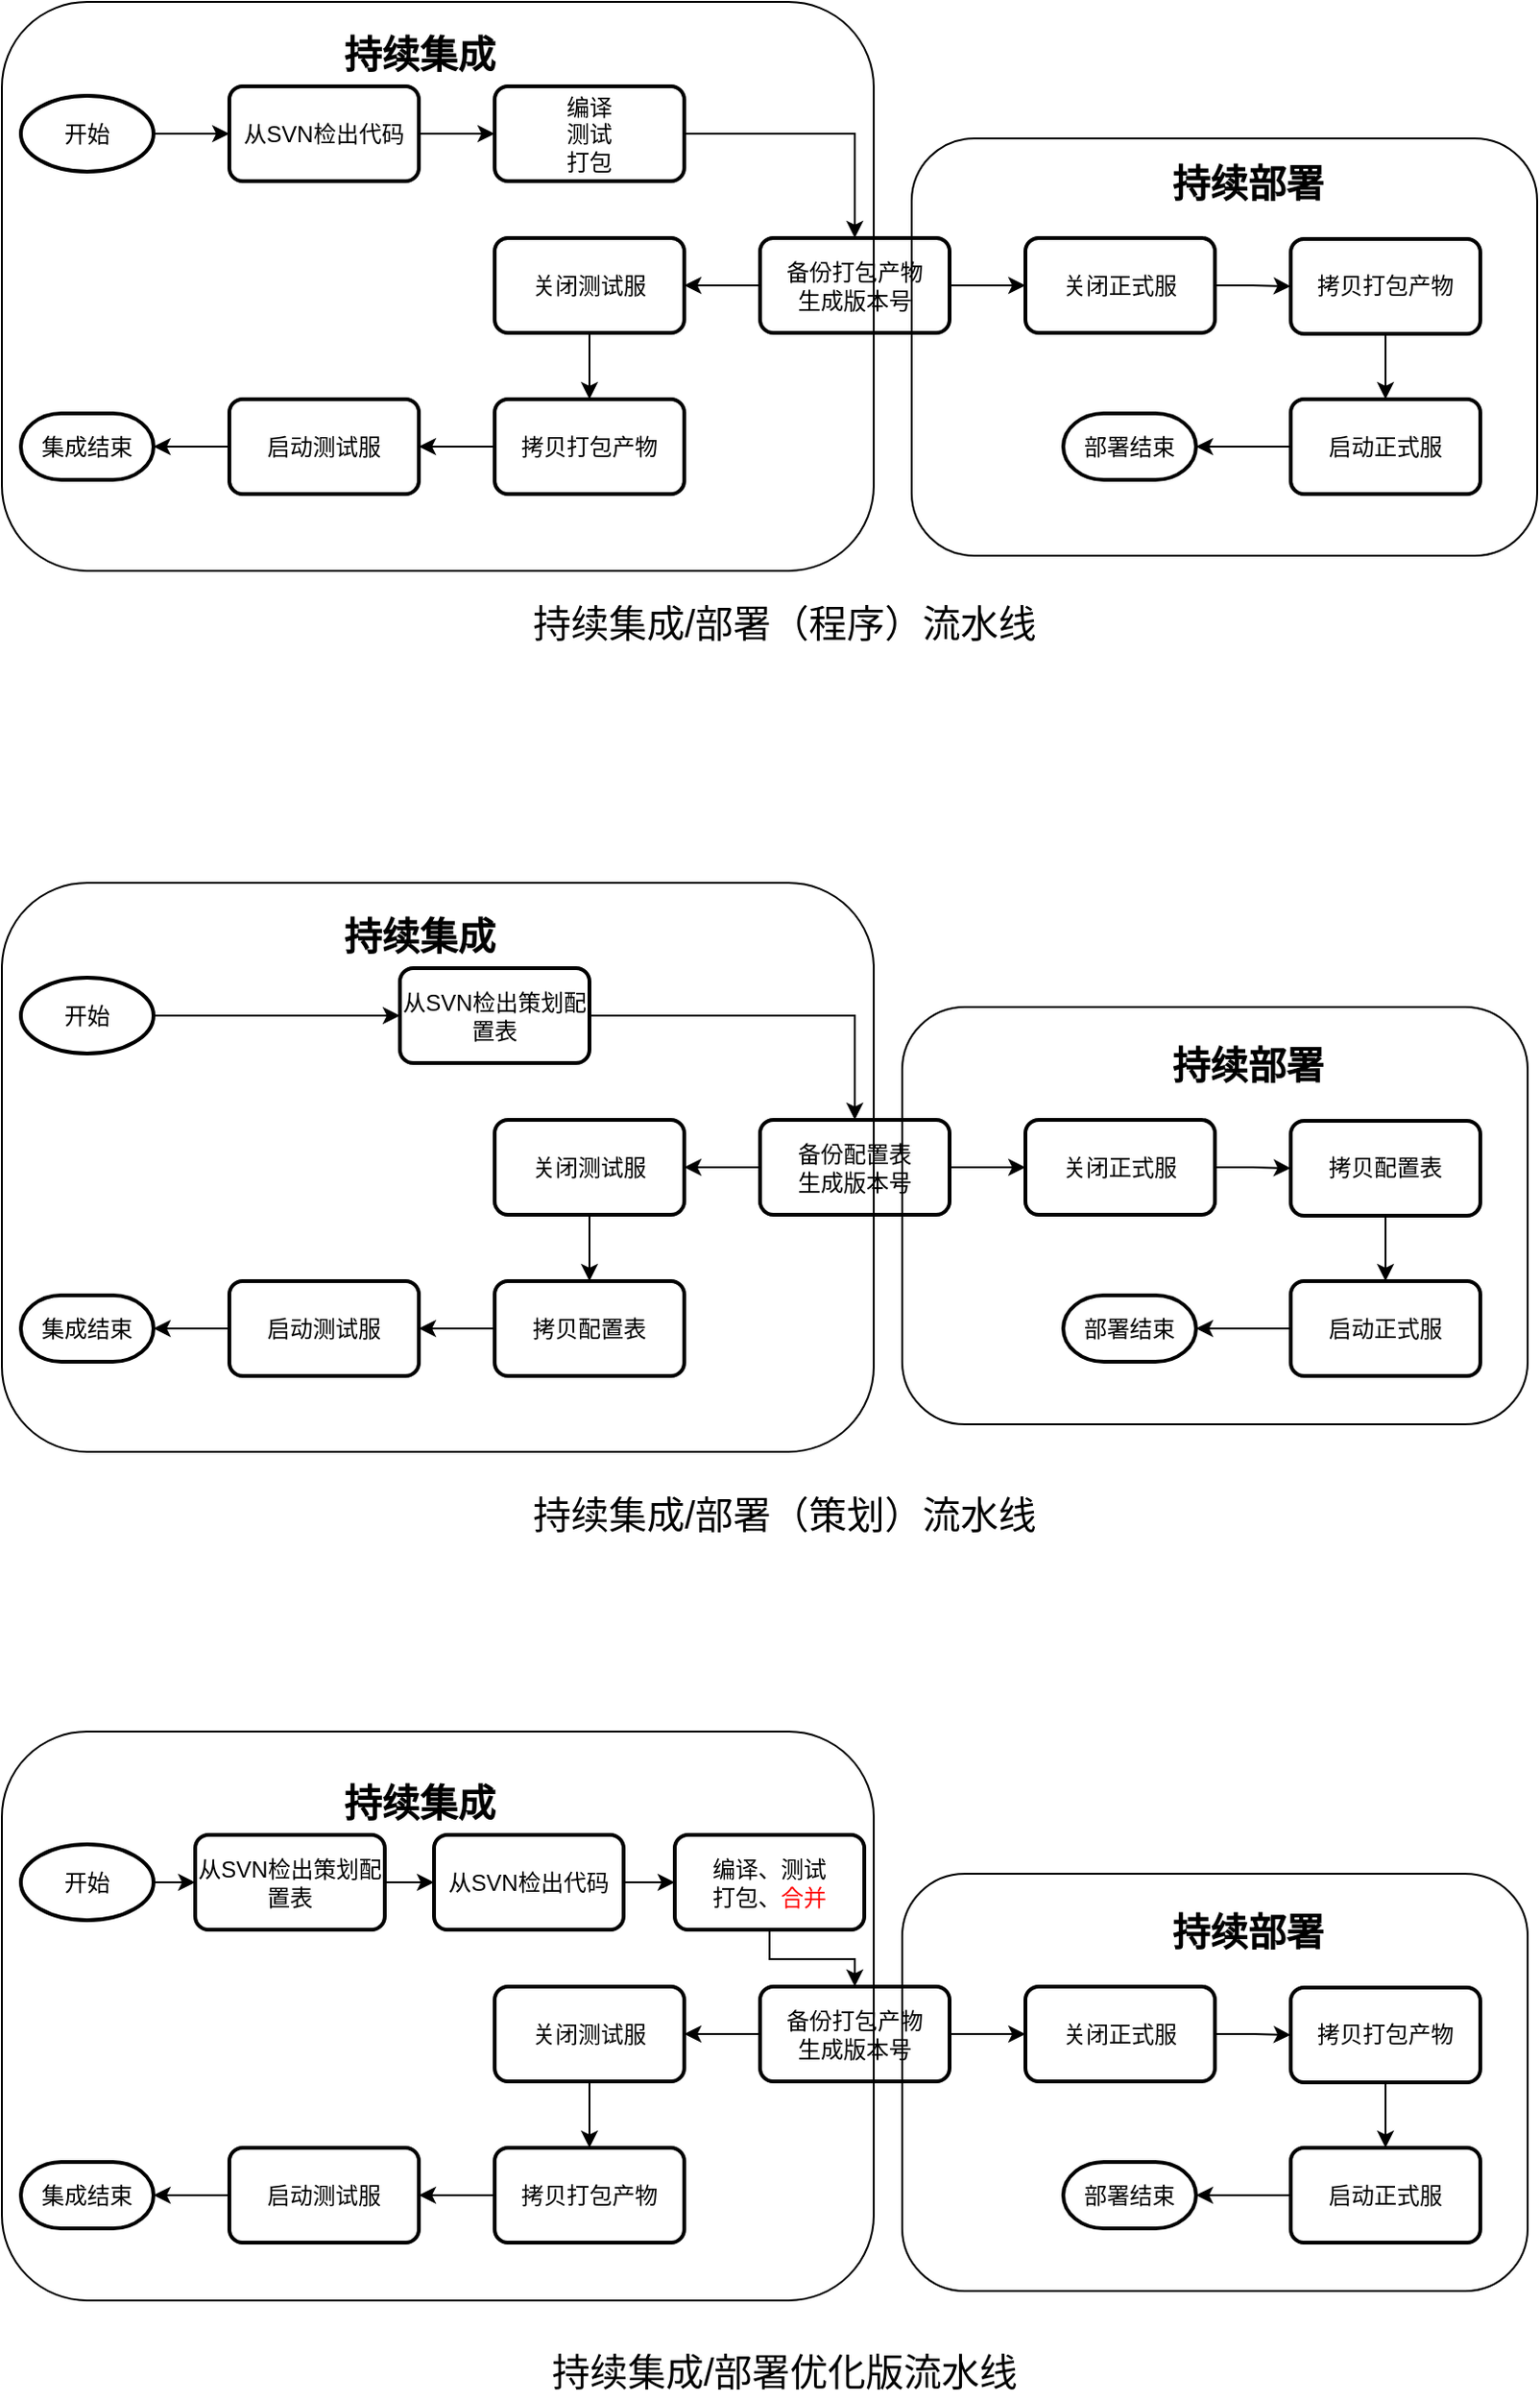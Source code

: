 <mxfile version="11.0.8" type="github"><diagram id="DAxNncxdPKb8huAuDV34" name="第 1 页"><mxGraphModel dx="1422" dy="759" grid="1" gridSize="10" guides="1" tooltips="1" connect="1" arrows="1" fold="1" page="1" pageScale="1" pageWidth="827" pageHeight="1169" math="0" shadow="0"><root><mxCell id="0"/><mxCell id="1" parent="0"/><mxCell id="uBX6GO0lkTKA9ws29C6M-3" value="" style="edgeStyle=orthogonalEdgeStyle;rounded=0;orthogonalLoop=1;jettySize=auto;html=1;" parent="1" source="uBX6GO0lkTKA9ws29C6M-1" target="uBX6GO0lkTKA9ws29C6M-2" edge="1"><mxGeometry relative="1" as="geometry"/></mxCell><mxCell id="uBX6GO0lkTKA9ws29C6M-1" value="开始" style="strokeWidth=2;html=1;shape=mxgraph.flowchart.start_1;whiteSpace=wrap;" parent="1" vertex="1"><mxGeometry x="10" y="267.5" width="70" height="40" as="geometry"/></mxCell><mxCell id="uBX6GO0lkTKA9ws29C6M-5" value="" style="edgeStyle=orthogonalEdgeStyle;rounded=0;orthogonalLoop=1;jettySize=auto;html=1;" parent="1" source="uBX6GO0lkTKA9ws29C6M-2" target="uBX6GO0lkTKA9ws29C6M-4" edge="1"><mxGeometry relative="1" as="geometry"/></mxCell><mxCell id="uBX6GO0lkTKA9ws29C6M-2" value="从SVN检出代码" style="rounded=1;whiteSpace=wrap;html=1;absoluteArcSize=1;arcSize=14;strokeWidth=2;" parent="1" vertex="1"><mxGeometry x="120" y="262.5" width="100" height="50" as="geometry"/></mxCell><mxCell id="uBX6GO0lkTKA9ws29C6M-7" value="" style="edgeStyle=orthogonalEdgeStyle;rounded=0;orthogonalLoop=1;jettySize=auto;html=1;" parent="1" source="uBX6GO0lkTKA9ws29C6M-4" target="uBX6GO0lkTKA9ws29C6M-6" edge="1"><mxGeometry relative="1" as="geometry"/></mxCell><mxCell id="uBX6GO0lkTKA9ws29C6M-4" value="&lt;div&gt;编译&lt;/div&gt;&lt;div&gt;测试&lt;/div&gt;&lt;div&gt;打包&lt;/div&gt;" style="rounded=1;whiteSpace=wrap;html=1;absoluteArcSize=1;arcSize=14;strokeWidth=2;" parent="1" vertex="1"><mxGeometry x="260" y="262.5" width="100" height="50" as="geometry"/></mxCell><mxCell id="9Hxr84d4E7dK_ZNgfjIY-11" style="edgeStyle=orthogonalEdgeStyle;rounded=0;orthogonalLoop=1;jettySize=auto;html=1;exitX=0;exitY=0.5;exitDx=0;exitDy=0;entryX=1;entryY=0.5;entryDx=0;entryDy=0;" edge="1" parent="1" source="uBX6GO0lkTKA9ws29C6M-6" target="uBX6GO0lkTKA9ws29C6M-8"><mxGeometry relative="1" as="geometry"/></mxCell><mxCell id="9Hxr84d4E7dK_ZNgfjIY-12" value="" style="edgeStyle=orthogonalEdgeStyle;rounded=0;orthogonalLoop=1;jettySize=auto;html=1;" edge="1" parent="1" source="uBX6GO0lkTKA9ws29C6M-6" target="9Hxr84d4E7dK_ZNgfjIY-1"><mxGeometry relative="1" as="geometry"/></mxCell><mxCell id="uBX6GO0lkTKA9ws29C6M-6" value="&lt;div&gt;备份打包产物&lt;/div&gt;&lt;div&gt;生成版本号&lt;br&gt;&lt;/div&gt;" style="rounded=1;whiteSpace=wrap;html=1;absoluteArcSize=1;arcSize=14;strokeWidth=2;" parent="1" vertex="1"><mxGeometry x="400" y="342.5" width="100" height="50" as="geometry"/></mxCell><mxCell id="uBX6GO0lkTKA9ws29C6M-13" value="" style="edgeStyle=orthogonalEdgeStyle;rounded=0;orthogonalLoop=1;jettySize=auto;html=1;" parent="1" source="uBX6GO0lkTKA9ws29C6M-8" target="uBX6GO0lkTKA9ws29C6M-9" edge="1"><mxGeometry relative="1" as="geometry"/></mxCell><mxCell id="uBX6GO0lkTKA9ws29C6M-8" value="关闭测试服" style="rounded=1;whiteSpace=wrap;html=1;absoluteArcSize=1;arcSize=14;strokeWidth=2;" parent="1" vertex="1"><mxGeometry x="260" y="342.5" width="100" height="50" as="geometry"/></mxCell><mxCell id="uBX6GO0lkTKA9ws29C6M-11" value="" style="edgeStyle=orthogonalEdgeStyle;rounded=0;orthogonalLoop=1;jettySize=auto;html=1;" parent="1" source="uBX6GO0lkTKA9ws29C6M-9" target="uBX6GO0lkTKA9ws29C6M-10" edge="1"><mxGeometry relative="1" as="geometry"/></mxCell><mxCell id="uBX6GO0lkTKA9ws29C6M-9" value="拷贝打包产物" style="rounded=1;whiteSpace=wrap;html=1;absoluteArcSize=1;arcSize=14;strokeWidth=2;" parent="1" vertex="1"><mxGeometry x="260" y="427.5" width="100" height="50" as="geometry"/></mxCell><mxCell id="uBX6GO0lkTKA9ws29C6M-15" value="" style="edgeStyle=orthogonalEdgeStyle;rounded=0;orthogonalLoop=1;jettySize=auto;html=1;" parent="1" source="uBX6GO0lkTKA9ws29C6M-10" target="uBX6GO0lkTKA9ws29C6M-14" edge="1"><mxGeometry relative="1" as="geometry"/></mxCell><mxCell id="uBX6GO0lkTKA9ws29C6M-10" value="启动测试服" style="rounded=1;whiteSpace=wrap;html=1;absoluteArcSize=1;arcSize=14;strokeWidth=2;" parent="1" vertex="1"><mxGeometry x="120" y="427.5" width="100" height="50" as="geometry"/></mxCell><mxCell id="uBX6GO0lkTKA9ws29C6M-14" value="集成结束" style="strokeWidth=2;html=1;shape=mxgraph.flowchart.terminator;whiteSpace=wrap;" parent="1" vertex="1"><mxGeometry x="10" y="435" width="70" height="35" as="geometry"/></mxCell><mxCell id="9Hxr84d4E7dK_ZNgfjIY-13" value="" style="edgeStyle=orthogonalEdgeStyle;rounded=0;orthogonalLoop=1;jettySize=auto;html=1;" edge="1" parent="1" source="9Hxr84d4E7dK_ZNgfjIY-1" target="9Hxr84d4E7dK_ZNgfjIY-2"><mxGeometry relative="1" as="geometry"/></mxCell><mxCell id="9Hxr84d4E7dK_ZNgfjIY-1" value="关闭正式服" style="rounded=1;whiteSpace=wrap;html=1;absoluteArcSize=1;arcSize=14;strokeWidth=2;" vertex="1" parent="1"><mxGeometry x="540" y="342.5" width="100" height="50" as="geometry"/></mxCell><mxCell id="9Hxr84d4E7dK_ZNgfjIY-14" value="" style="edgeStyle=orthogonalEdgeStyle;rounded=0;orthogonalLoop=1;jettySize=auto;html=1;" edge="1" parent="1" source="9Hxr84d4E7dK_ZNgfjIY-2" target="9Hxr84d4E7dK_ZNgfjIY-3"><mxGeometry relative="1" as="geometry"/></mxCell><mxCell id="9Hxr84d4E7dK_ZNgfjIY-2" value="拷贝打包产物" style="rounded=1;whiteSpace=wrap;html=1;absoluteArcSize=1;arcSize=14;strokeWidth=2;" vertex="1" parent="1"><mxGeometry x="680" y="343" width="100" height="50" as="geometry"/></mxCell><mxCell id="9Hxr84d4E7dK_ZNgfjIY-15" value="" style="edgeStyle=orthogonalEdgeStyle;rounded=0;orthogonalLoop=1;jettySize=auto;html=1;" edge="1" parent="1" source="9Hxr84d4E7dK_ZNgfjIY-3" target="9Hxr84d4E7dK_ZNgfjIY-5"><mxGeometry relative="1" as="geometry"/></mxCell><mxCell id="9Hxr84d4E7dK_ZNgfjIY-3" value="启动正式服" style="rounded=1;whiteSpace=wrap;html=1;absoluteArcSize=1;arcSize=14;strokeWidth=2;" vertex="1" parent="1"><mxGeometry x="680" y="427.5" width="100" height="50" as="geometry"/></mxCell><mxCell id="9Hxr84d4E7dK_ZNgfjIY-5" value="部署结束" style="strokeWidth=2;html=1;shape=mxgraph.flowchart.terminator;whiteSpace=wrap;" vertex="1" parent="1"><mxGeometry x="560" y="435" width="70" height="35" as="geometry"/></mxCell><mxCell id="9Hxr84d4E7dK_ZNgfjIY-10" value="" style="rounded=1;whiteSpace=wrap;html=1;fillColor=none;" vertex="1" parent="1"><mxGeometry y="218" width="460" height="300" as="geometry"/></mxCell><mxCell id="9Hxr84d4E7dK_ZNgfjIY-16" value="" style="rounded=1;whiteSpace=wrap;html=1;fillColor=none;" vertex="1" parent="1"><mxGeometry x="480" y="290" width="330" height="220" as="geometry"/></mxCell><mxCell id="9Hxr84d4E7dK_ZNgfjIY-17" value="持续集成" style="text;html=1;strokeColor=none;fillColor=none;align=center;verticalAlign=middle;whiteSpace=wrap;rounded=0;fontStyle=1;fontSize=20;" vertex="1" parent="1"><mxGeometry x="172.5" y="230" width="95" height="30" as="geometry"/></mxCell><mxCell id="9Hxr84d4E7dK_ZNgfjIY-18" value="持续部署" style="text;html=1;strokeColor=none;fillColor=none;align=center;verticalAlign=middle;whiteSpace=wrap;rounded=0;fontStyle=1;fontSize=20;" vertex="1" parent="1"><mxGeometry x="610" y="297.5" width="95" height="30" as="geometry"/></mxCell><mxCell id="9Hxr84d4E7dK_ZNgfjIY-19" value="" style="edgeStyle=orthogonalEdgeStyle;rounded=0;orthogonalLoop=1;jettySize=auto;html=1;" edge="1" parent="1" source="9Hxr84d4E7dK_ZNgfjIY-20" target="9Hxr84d4E7dK_ZNgfjIY-22"><mxGeometry relative="1" as="geometry"/></mxCell><mxCell id="9Hxr84d4E7dK_ZNgfjIY-20" value="开始" style="strokeWidth=2;html=1;shape=mxgraph.flowchart.start_1;whiteSpace=wrap;" vertex="1" parent="1"><mxGeometry x="10" y="732.5" width="70" height="40" as="geometry"/></mxCell><mxCell id="9Hxr84d4E7dK_ZNgfjIY-48" style="edgeStyle=orthogonalEdgeStyle;rounded=0;orthogonalLoop=1;jettySize=auto;html=1;entryX=0.5;entryY=0;entryDx=0;entryDy=0;fontSize=20;" edge="1" parent="1" source="9Hxr84d4E7dK_ZNgfjIY-22" target="9Hxr84d4E7dK_ZNgfjIY-27"><mxGeometry relative="1" as="geometry"/></mxCell><mxCell id="9Hxr84d4E7dK_ZNgfjIY-22" value="从SVN检出策划配置表" style="rounded=1;whiteSpace=wrap;html=1;absoluteArcSize=1;arcSize=14;strokeWidth=2;" vertex="1" parent="1"><mxGeometry x="210" y="727.5" width="100" height="50" as="geometry"/></mxCell><mxCell id="9Hxr84d4E7dK_ZNgfjIY-25" style="edgeStyle=orthogonalEdgeStyle;rounded=0;orthogonalLoop=1;jettySize=auto;html=1;exitX=0;exitY=0.5;exitDx=0;exitDy=0;entryX=1;entryY=0.5;entryDx=0;entryDy=0;" edge="1" parent="1" source="9Hxr84d4E7dK_ZNgfjIY-27" target="9Hxr84d4E7dK_ZNgfjIY-29"><mxGeometry relative="1" as="geometry"/></mxCell><mxCell id="9Hxr84d4E7dK_ZNgfjIY-26" value="" style="edgeStyle=orthogonalEdgeStyle;rounded=0;orthogonalLoop=1;jettySize=auto;html=1;" edge="1" parent="1" source="9Hxr84d4E7dK_ZNgfjIY-27" target="9Hxr84d4E7dK_ZNgfjIY-36"><mxGeometry relative="1" as="geometry"/></mxCell><mxCell id="9Hxr84d4E7dK_ZNgfjIY-27" value="&lt;div&gt;备份配置表&lt;/div&gt;&lt;div&gt;生成版本号&lt;br&gt;&lt;/div&gt;" style="rounded=1;whiteSpace=wrap;html=1;absoluteArcSize=1;arcSize=14;strokeWidth=2;" vertex="1" parent="1"><mxGeometry x="400" y="807.5" width="100" height="50" as="geometry"/></mxCell><mxCell id="9Hxr84d4E7dK_ZNgfjIY-28" value="" style="edgeStyle=orthogonalEdgeStyle;rounded=0;orthogonalLoop=1;jettySize=auto;html=1;" edge="1" parent="1" source="9Hxr84d4E7dK_ZNgfjIY-29" target="9Hxr84d4E7dK_ZNgfjIY-31"><mxGeometry relative="1" as="geometry"/></mxCell><mxCell id="9Hxr84d4E7dK_ZNgfjIY-29" value="关闭测试服" style="rounded=1;whiteSpace=wrap;html=1;absoluteArcSize=1;arcSize=14;strokeWidth=2;" vertex="1" parent="1"><mxGeometry x="260" y="807.5" width="100" height="50" as="geometry"/></mxCell><mxCell id="9Hxr84d4E7dK_ZNgfjIY-30" value="" style="edgeStyle=orthogonalEdgeStyle;rounded=0;orthogonalLoop=1;jettySize=auto;html=1;" edge="1" parent="1" source="9Hxr84d4E7dK_ZNgfjIY-31" target="9Hxr84d4E7dK_ZNgfjIY-33"><mxGeometry relative="1" as="geometry"/></mxCell><mxCell id="9Hxr84d4E7dK_ZNgfjIY-31" value="拷贝配置表" style="rounded=1;whiteSpace=wrap;html=1;absoluteArcSize=1;arcSize=14;strokeWidth=2;" vertex="1" parent="1"><mxGeometry x="260" y="892.5" width="100" height="50" as="geometry"/></mxCell><mxCell id="9Hxr84d4E7dK_ZNgfjIY-32" value="" style="edgeStyle=orthogonalEdgeStyle;rounded=0;orthogonalLoop=1;jettySize=auto;html=1;" edge="1" parent="1" source="9Hxr84d4E7dK_ZNgfjIY-33" target="9Hxr84d4E7dK_ZNgfjIY-34"><mxGeometry relative="1" as="geometry"/></mxCell><mxCell id="9Hxr84d4E7dK_ZNgfjIY-33" value="启动测试服" style="rounded=1;whiteSpace=wrap;html=1;absoluteArcSize=1;arcSize=14;strokeWidth=2;" vertex="1" parent="1"><mxGeometry x="120" y="892.5" width="100" height="50" as="geometry"/></mxCell><mxCell id="9Hxr84d4E7dK_ZNgfjIY-34" value="集成结束" style="strokeWidth=2;html=1;shape=mxgraph.flowchart.terminator;whiteSpace=wrap;" vertex="1" parent="1"><mxGeometry x="10" y="900" width="70" height="35" as="geometry"/></mxCell><mxCell id="9Hxr84d4E7dK_ZNgfjIY-35" value="" style="edgeStyle=orthogonalEdgeStyle;rounded=0;orthogonalLoop=1;jettySize=auto;html=1;" edge="1" parent="1" source="9Hxr84d4E7dK_ZNgfjIY-36" target="9Hxr84d4E7dK_ZNgfjIY-38"><mxGeometry relative="1" as="geometry"/></mxCell><mxCell id="9Hxr84d4E7dK_ZNgfjIY-36" value="关闭正式服" style="rounded=1;whiteSpace=wrap;html=1;absoluteArcSize=1;arcSize=14;strokeWidth=2;" vertex="1" parent="1"><mxGeometry x="540" y="807.5" width="100" height="50" as="geometry"/></mxCell><mxCell id="9Hxr84d4E7dK_ZNgfjIY-37" value="" style="edgeStyle=orthogonalEdgeStyle;rounded=0;orthogonalLoop=1;jettySize=auto;html=1;" edge="1" parent="1" source="9Hxr84d4E7dK_ZNgfjIY-38" target="9Hxr84d4E7dK_ZNgfjIY-40"><mxGeometry relative="1" as="geometry"/></mxCell><mxCell id="9Hxr84d4E7dK_ZNgfjIY-38" value="拷贝配置表" style="rounded=1;whiteSpace=wrap;html=1;absoluteArcSize=1;arcSize=14;strokeWidth=2;" vertex="1" parent="1"><mxGeometry x="680" y="808" width="100" height="50" as="geometry"/></mxCell><mxCell id="9Hxr84d4E7dK_ZNgfjIY-39" value="" style="edgeStyle=orthogonalEdgeStyle;rounded=0;orthogonalLoop=1;jettySize=auto;html=1;" edge="1" parent="1" source="9Hxr84d4E7dK_ZNgfjIY-40" target="9Hxr84d4E7dK_ZNgfjIY-41"><mxGeometry relative="1" as="geometry"/></mxCell><mxCell id="9Hxr84d4E7dK_ZNgfjIY-40" value="启动正式服" style="rounded=1;whiteSpace=wrap;html=1;absoluteArcSize=1;arcSize=14;strokeWidth=2;" vertex="1" parent="1"><mxGeometry x="680" y="892.5" width="100" height="50" as="geometry"/></mxCell><mxCell id="9Hxr84d4E7dK_ZNgfjIY-41" value="部署结束" style="strokeWidth=2;html=1;shape=mxgraph.flowchart.terminator;whiteSpace=wrap;" vertex="1" parent="1"><mxGeometry x="560" y="900" width="70" height="35" as="geometry"/></mxCell><mxCell id="9Hxr84d4E7dK_ZNgfjIY-43" value="" style="rounded=1;whiteSpace=wrap;html=1;fillColor=none;" vertex="1" parent="1"><mxGeometry x="475" y="748" width="330" height="220" as="geometry"/></mxCell><mxCell id="9Hxr84d4E7dK_ZNgfjIY-44" value="持续集成" style="text;html=1;strokeColor=none;fillColor=none;align=center;verticalAlign=middle;whiteSpace=wrap;rounded=0;fontStyle=1;fontSize=20;" vertex="1" parent="1"><mxGeometry x="172.5" y="695" width="95" height="30" as="geometry"/></mxCell><mxCell id="9Hxr84d4E7dK_ZNgfjIY-45" value="持续部署" style="text;html=1;strokeColor=none;fillColor=none;align=center;verticalAlign=middle;whiteSpace=wrap;rounded=0;fontStyle=1;fontSize=20;" vertex="1" parent="1"><mxGeometry x="610" y="762.5" width="95" height="30" as="geometry"/></mxCell><mxCell id="9Hxr84d4E7dK_ZNgfjIY-42" value="" style="rounded=1;whiteSpace=wrap;html=1;fillColor=none;" vertex="1" parent="1"><mxGeometry y="682.5" width="460" height="300" as="geometry"/></mxCell><mxCell id="9Hxr84d4E7dK_ZNgfjIY-49" value="持续集成/部署（程序）流水线" style="text;html=1;strokeColor=none;fillColor=none;align=center;verticalAlign=middle;whiteSpace=wrap;rounded=0;fontStyle=0;fontSize=20;" vertex="1" parent="1"><mxGeometry x="243" y="530" width="340" height="30" as="geometry"/></mxCell><mxCell id="9Hxr84d4E7dK_ZNgfjIY-50" value="持续集成/部署（策划）流水线" style="text;html=1;strokeColor=none;fillColor=none;align=center;verticalAlign=middle;whiteSpace=wrap;rounded=0;fontStyle=0;fontSize=20;" vertex="1" parent="1"><mxGeometry x="243" y="1000" width="340" height="30" as="geometry"/></mxCell><mxCell id="9Hxr84d4E7dK_ZNgfjIY-83" style="edgeStyle=orthogonalEdgeStyle;rounded=0;orthogonalLoop=1;jettySize=auto;html=1;exitX=1;exitY=0.5;exitDx=0;exitDy=0;exitPerimeter=0;entryX=0;entryY=0.5;entryDx=0;entryDy=0;fontSize=20;" edge="1" parent="1" source="9Hxr84d4E7dK_ZNgfjIY-52" target="9Hxr84d4E7dK_ZNgfjIY-80"><mxGeometry relative="1" as="geometry"/></mxCell><mxCell id="9Hxr84d4E7dK_ZNgfjIY-52" value="开始" style="strokeWidth=2;html=1;shape=mxgraph.flowchart.start_1;whiteSpace=wrap;" vertex="1" parent="1"><mxGeometry x="10" y="1189.5" width="70" height="40" as="geometry"/></mxCell><mxCell id="9Hxr84d4E7dK_ZNgfjIY-53" value="" style="edgeStyle=orthogonalEdgeStyle;rounded=0;orthogonalLoop=1;jettySize=auto;html=1;" edge="1" parent="1" source="9Hxr84d4E7dK_ZNgfjIY-54" target="9Hxr84d4E7dK_ZNgfjIY-56"><mxGeometry relative="1" as="geometry"/></mxCell><mxCell id="9Hxr84d4E7dK_ZNgfjIY-54" value="从SVN检出代码" style="rounded=1;whiteSpace=wrap;html=1;absoluteArcSize=1;arcSize=14;strokeWidth=2;" vertex="1" parent="1"><mxGeometry x="228" y="1184.5" width="100" height="50" as="geometry"/></mxCell><mxCell id="9Hxr84d4E7dK_ZNgfjIY-85" style="edgeStyle=orthogonalEdgeStyle;rounded=0;orthogonalLoop=1;jettySize=auto;html=1;exitX=0.5;exitY=1;exitDx=0;exitDy=0;entryX=0.5;entryY=0;entryDx=0;entryDy=0;fontSize=20;" edge="1" parent="1" source="9Hxr84d4E7dK_ZNgfjIY-56" target="9Hxr84d4E7dK_ZNgfjIY-59"><mxGeometry relative="1" as="geometry"><Array as="points"><mxPoint x="405" y="1250"/><mxPoint x="450" y="1250"/></Array></mxGeometry></mxCell><mxCell id="9Hxr84d4E7dK_ZNgfjIY-56" value="&lt;div&gt;编译、测试&lt;/div&gt;&lt;div&gt;打包、&lt;font color=&quot;#FF0000&quot;&gt;合并&lt;/font&gt;&lt;/div&gt;" style="rounded=1;whiteSpace=wrap;html=1;absoluteArcSize=1;arcSize=14;strokeWidth=2;" vertex="1" parent="1"><mxGeometry x="355" y="1184.5" width="100" height="50" as="geometry"/></mxCell><mxCell id="9Hxr84d4E7dK_ZNgfjIY-57" style="edgeStyle=orthogonalEdgeStyle;rounded=0;orthogonalLoop=1;jettySize=auto;html=1;exitX=0;exitY=0.5;exitDx=0;exitDy=0;entryX=1;entryY=0.5;entryDx=0;entryDy=0;" edge="1" parent="1" source="9Hxr84d4E7dK_ZNgfjIY-59" target="9Hxr84d4E7dK_ZNgfjIY-61"><mxGeometry relative="1" as="geometry"/></mxCell><mxCell id="9Hxr84d4E7dK_ZNgfjIY-58" value="" style="edgeStyle=orthogonalEdgeStyle;rounded=0;orthogonalLoop=1;jettySize=auto;html=1;" edge="1" parent="1" source="9Hxr84d4E7dK_ZNgfjIY-59" target="9Hxr84d4E7dK_ZNgfjIY-68"><mxGeometry relative="1" as="geometry"/></mxCell><mxCell id="9Hxr84d4E7dK_ZNgfjIY-59" value="&lt;div&gt;备份打包产物&lt;/div&gt;&lt;div&gt;生成版本号&lt;br&gt;&lt;/div&gt;" style="rounded=1;whiteSpace=wrap;html=1;absoluteArcSize=1;arcSize=14;strokeWidth=2;" vertex="1" parent="1"><mxGeometry x="400" y="1264.5" width="100" height="50" as="geometry"/></mxCell><mxCell id="9Hxr84d4E7dK_ZNgfjIY-60" value="" style="edgeStyle=orthogonalEdgeStyle;rounded=0;orthogonalLoop=1;jettySize=auto;html=1;" edge="1" parent="1" source="9Hxr84d4E7dK_ZNgfjIY-61" target="9Hxr84d4E7dK_ZNgfjIY-63"><mxGeometry relative="1" as="geometry"/></mxCell><mxCell id="9Hxr84d4E7dK_ZNgfjIY-61" value="关闭测试服" style="rounded=1;whiteSpace=wrap;html=1;absoluteArcSize=1;arcSize=14;strokeWidth=2;" vertex="1" parent="1"><mxGeometry x="260" y="1264.5" width="100" height="50" as="geometry"/></mxCell><mxCell id="9Hxr84d4E7dK_ZNgfjIY-62" value="" style="edgeStyle=orthogonalEdgeStyle;rounded=0;orthogonalLoop=1;jettySize=auto;html=1;" edge="1" parent="1" source="9Hxr84d4E7dK_ZNgfjIY-63" target="9Hxr84d4E7dK_ZNgfjIY-65"><mxGeometry relative="1" as="geometry"/></mxCell><mxCell id="9Hxr84d4E7dK_ZNgfjIY-63" value="拷贝打包产物" style="rounded=1;whiteSpace=wrap;html=1;absoluteArcSize=1;arcSize=14;strokeWidth=2;" vertex="1" parent="1"><mxGeometry x="260" y="1349.5" width="100" height="50" as="geometry"/></mxCell><mxCell id="9Hxr84d4E7dK_ZNgfjIY-64" value="" style="edgeStyle=orthogonalEdgeStyle;rounded=0;orthogonalLoop=1;jettySize=auto;html=1;" edge="1" parent="1" source="9Hxr84d4E7dK_ZNgfjIY-65" target="9Hxr84d4E7dK_ZNgfjIY-66"><mxGeometry relative="1" as="geometry"/></mxCell><mxCell id="9Hxr84d4E7dK_ZNgfjIY-65" value="启动测试服" style="rounded=1;whiteSpace=wrap;html=1;absoluteArcSize=1;arcSize=14;strokeWidth=2;" vertex="1" parent="1"><mxGeometry x="120" y="1349.5" width="100" height="50" as="geometry"/></mxCell><mxCell id="9Hxr84d4E7dK_ZNgfjIY-66" value="集成结束" style="strokeWidth=2;html=1;shape=mxgraph.flowchart.terminator;whiteSpace=wrap;" vertex="1" parent="1"><mxGeometry x="10" y="1357" width="70" height="35" as="geometry"/></mxCell><mxCell id="9Hxr84d4E7dK_ZNgfjIY-67" value="" style="edgeStyle=orthogonalEdgeStyle;rounded=0;orthogonalLoop=1;jettySize=auto;html=1;" edge="1" parent="1" source="9Hxr84d4E7dK_ZNgfjIY-68" target="9Hxr84d4E7dK_ZNgfjIY-70"><mxGeometry relative="1" as="geometry"/></mxCell><mxCell id="9Hxr84d4E7dK_ZNgfjIY-68" value="关闭正式服" style="rounded=1;whiteSpace=wrap;html=1;absoluteArcSize=1;arcSize=14;strokeWidth=2;" vertex="1" parent="1"><mxGeometry x="540" y="1264.5" width="100" height="50" as="geometry"/></mxCell><mxCell id="9Hxr84d4E7dK_ZNgfjIY-69" value="" style="edgeStyle=orthogonalEdgeStyle;rounded=0;orthogonalLoop=1;jettySize=auto;html=1;" edge="1" parent="1" source="9Hxr84d4E7dK_ZNgfjIY-70" target="9Hxr84d4E7dK_ZNgfjIY-72"><mxGeometry relative="1" as="geometry"/></mxCell><mxCell id="9Hxr84d4E7dK_ZNgfjIY-70" value="拷贝打包产物" style="rounded=1;whiteSpace=wrap;html=1;absoluteArcSize=1;arcSize=14;strokeWidth=2;" vertex="1" parent="1"><mxGeometry x="680" y="1265" width="100" height="50" as="geometry"/></mxCell><mxCell id="9Hxr84d4E7dK_ZNgfjIY-71" value="" style="edgeStyle=orthogonalEdgeStyle;rounded=0;orthogonalLoop=1;jettySize=auto;html=1;" edge="1" parent="1" source="9Hxr84d4E7dK_ZNgfjIY-72" target="9Hxr84d4E7dK_ZNgfjIY-73"><mxGeometry relative="1" as="geometry"/></mxCell><mxCell id="9Hxr84d4E7dK_ZNgfjIY-72" value="启动正式服" style="rounded=1;whiteSpace=wrap;html=1;absoluteArcSize=1;arcSize=14;strokeWidth=2;" vertex="1" parent="1"><mxGeometry x="680" y="1349.5" width="100" height="50" as="geometry"/></mxCell><mxCell id="9Hxr84d4E7dK_ZNgfjIY-73" value="部署结束" style="strokeWidth=2;html=1;shape=mxgraph.flowchart.terminator;whiteSpace=wrap;" vertex="1" parent="1"><mxGeometry x="560" y="1357" width="70" height="35" as="geometry"/></mxCell><mxCell id="9Hxr84d4E7dK_ZNgfjIY-74" value="" style="rounded=1;whiteSpace=wrap;html=1;fillColor=none;" vertex="1" parent="1"><mxGeometry y="1130" width="460" height="300" as="geometry"/></mxCell><mxCell id="9Hxr84d4E7dK_ZNgfjIY-75" value="" style="rounded=1;whiteSpace=wrap;html=1;fillColor=none;" vertex="1" parent="1"><mxGeometry x="475" y="1205" width="330" height="220" as="geometry"/></mxCell><mxCell id="9Hxr84d4E7dK_ZNgfjIY-76" value="持续集成" style="text;html=1;strokeColor=none;fillColor=none;align=center;verticalAlign=middle;whiteSpace=wrap;rounded=0;fontStyle=1;fontSize=20;" vertex="1" parent="1"><mxGeometry x="172.5" y="1152" width="95" height="30" as="geometry"/></mxCell><mxCell id="9Hxr84d4E7dK_ZNgfjIY-77" value="持续部署" style="text;html=1;strokeColor=none;fillColor=none;align=center;verticalAlign=middle;whiteSpace=wrap;rounded=0;fontStyle=1;fontSize=20;" vertex="1" parent="1"><mxGeometry x="610" y="1219.5" width="95" height="30" as="geometry"/></mxCell><mxCell id="9Hxr84d4E7dK_ZNgfjIY-78" value="持续集成/部署优化版流水线" style="text;html=1;strokeColor=none;fillColor=none;align=center;verticalAlign=middle;whiteSpace=wrap;rounded=0;fontStyle=0;fontSize=20;" vertex="1" parent="1"><mxGeometry x="243" y="1452" width="340" height="30" as="geometry"/></mxCell><mxCell id="9Hxr84d4E7dK_ZNgfjIY-84" style="edgeStyle=orthogonalEdgeStyle;rounded=0;orthogonalLoop=1;jettySize=auto;html=1;exitX=1;exitY=0.5;exitDx=0;exitDy=0;entryX=0;entryY=0.5;entryDx=0;entryDy=0;fontSize=20;" edge="1" parent="1" source="9Hxr84d4E7dK_ZNgfjIY-80" target="9Hxr84d4E7dK_ZNgfjIY-54"><mxGeometry relative="1" as="geometry"/></mxCell><mxCell id="9Hxr84d4E7dK_ZNgfjIY-80" value="从SVN检出策划配置表" style="rounded=1;whiteSpace=wrap;html=1;absoluteArcSize=1;arcSize=14;strokeWidth=2;" vertex="1" parent="1"><mxGeometry x="102" y="1184.5" width="100" height="50" as="geometry"/></mxCell></root></mxGraphModel></diagram></mxfile>